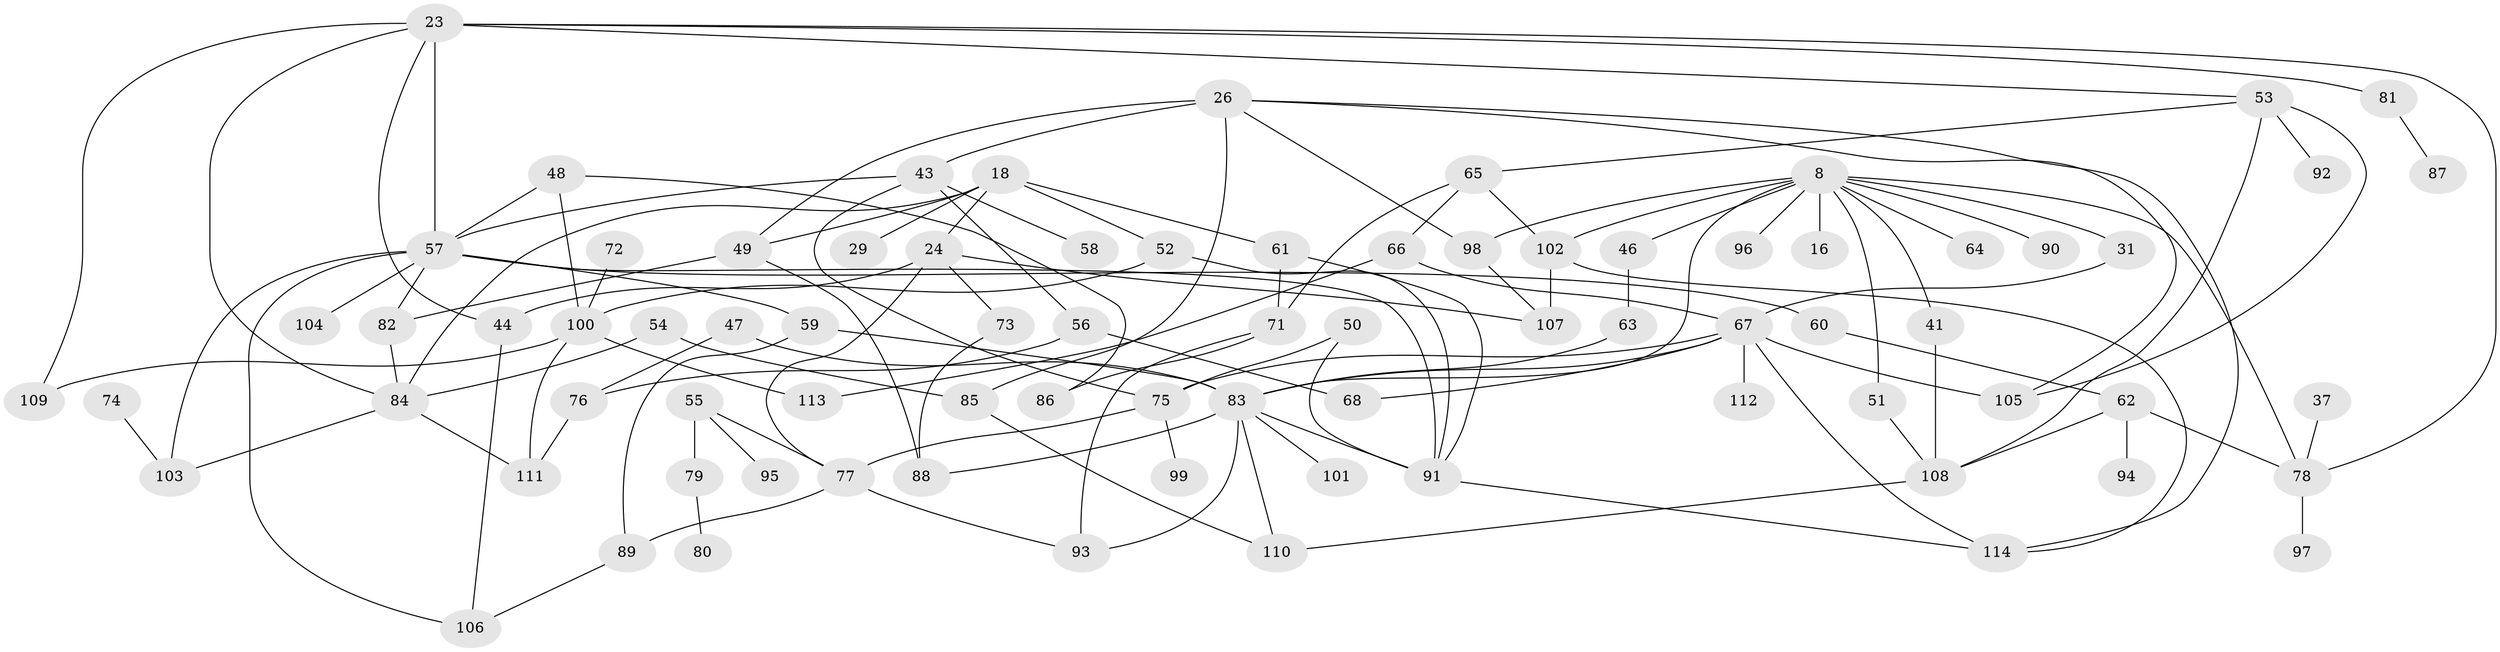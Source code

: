 // original degree distribution, {4: 0.11403508771929824, 6: 0.043859649122807015, 5: 0.07017543859649122, 3: 0.3333333333333333, 7: 0.02631578947368421, 8: 0.008771929824561403, 1: 0.20175438596491227, 2: 0.20175438596491227}
// Generated by graph-tools (version 1.1) at 2025/44/03/04/25 21:44:20]
// undirected, 79 vertices, 125 edges
graph export_dot {
graph [start="1"]
  node [color=gray90,style=filled];
  8 [super="+3"];
  16;
  18;
  23 [super="+14"];
  24;
  26;
  29;
  31;
  37;
  41;
  43 [super="+17"];
  44;
  46;
  47;
  48;
  49 [super="+40"];
  50;
  51;
  52 [super="+9"];
  53;
  54;
  55;
  56;
  57 [super="+12+11"];
  58;
  59 [super="+28"];
  60;
  61;
  62;
  63;
  64;
  65;
  66;
  67 [super="+15"];
  68;
  71;
  72;
  73 [super="+38"];
  74;
  75 [super="+27+45"];
  76;
  77 [super="+42"];
  78 [super="+19"];
  79;
  80;
  81;
  82;
  83 [super="+7+35"];
  84 [super="+69"];
  85 [super="+30"];
  86;
  87;
  88 [super="+36"];
  89;
  90;
  91 [super="+6"];
  92;
  93;
  94;
  95;
  96;
  97;
  98;
  99;
  100 [super="+34"];
  101;
  102;
  103 [super="+21+70"];
  104;
  105;
  106;
  107;
  108;
  109;
  110;
  111;
  112;
  113;
  114 [super="+39"];
  8 -- 31;
  8 -- 64;
  8 -- 96;
  8 -- 98;
  8 -- 102;
  8 -- 41;
  8 -- 46;
  8 -- 16;
  8 -- 51;
  8 -- 90;
  8 -- 83 [weight=2];
  8 -- 78;
  18 -- 24;
  18 -- 29;
  18 -- 61;
  18 -- 52 [weight=2];
  18 -- 49;
  18 -- 84;
  23 -- 44;
  23 -- 53;
  23 -- 81;
  23 -- 109;
  23 -- 78;
  23 -- 57 [weight=2];
  23 -- 84;
  24 -- 107;
  24 -- 44;
  24 -- 73;
  24 -- 77;
  26 -- 49 [weight=2];
  26 -- 98;
  26 -- 105;
  26 -- 43;
  26 -- 85;
  26 -- 114;
  31 -- 67;
  37 -- 78;
  41 -- 108;
  43 -- 56;
  43 -- 57;
  43 -- 58;
  43 -- 75;
  44 -- 106;
  46 -- 63;
  47 -- 76;
  47 -- 83;
  48 -- 86;
  48 -- 100;
  48 -- 57;
  49 -- 88;
  49 -- 82;
  50 -- 75;
  50 -- 91;
  51 -- 108;
  52 -- 91 [weight=2];
  52 -- 100;
  53 -- 65;
  53 -- 92;
  53 -- 108;
  53 -- 105;
  54 -- 85;
  54 -- 84;
  55 -- 79;
  55 -- 95;
  55 -- 77;
  56 -- 68;
  56 -- 76;
  57 -- 106;
  57 -- 91 [weight=2];
  57 -- 60;
  57 -- 82;
  57 -- 104;
  57 -- 59;
  57 -- 103 [weight=2];
  59 -- 83;
  59 -- 89;
  60 -- 62;
  61 -- 71;
  61 -- 91;
  62 -- 94;
  62 -- 108;
  62 -- 78;
  63 -- 83;
  65 -- 66;
  65 -- 71;
  65 -- 102;
  66 -- 113;
  66 -- 67;
  67 -- 68;
  67 -- 105;
  67 -- 112;
  67 -- 83;
  67 -- 75;
  67 -- 114;
  71 -- 93;
  71 -- 86;
  72 -- 100;
  73 -- 88;
  74 -- 103;
  75 -- 99;
  75 -- 77;
  76 -- 111;
  77 -- 89;
  77 -- 93;
  78 -- 97;
  79 -- 80;
  81 -- 87;
  82 -- 84;
  83 -- 110;
  83 -- 101;
  83 -- 91;
  83 -- 93;
  83 -- 88;
  84 -- 103;
  84 -- 111;
  85 -- 110;
  89 -- 106;
  91 -- 114;
  98 -- 107;
  100 -- 113;
  100 -- 109;
  100 -- 111;
  102 -- 107;
  102 -- 114;
  108 -- 110;
}
